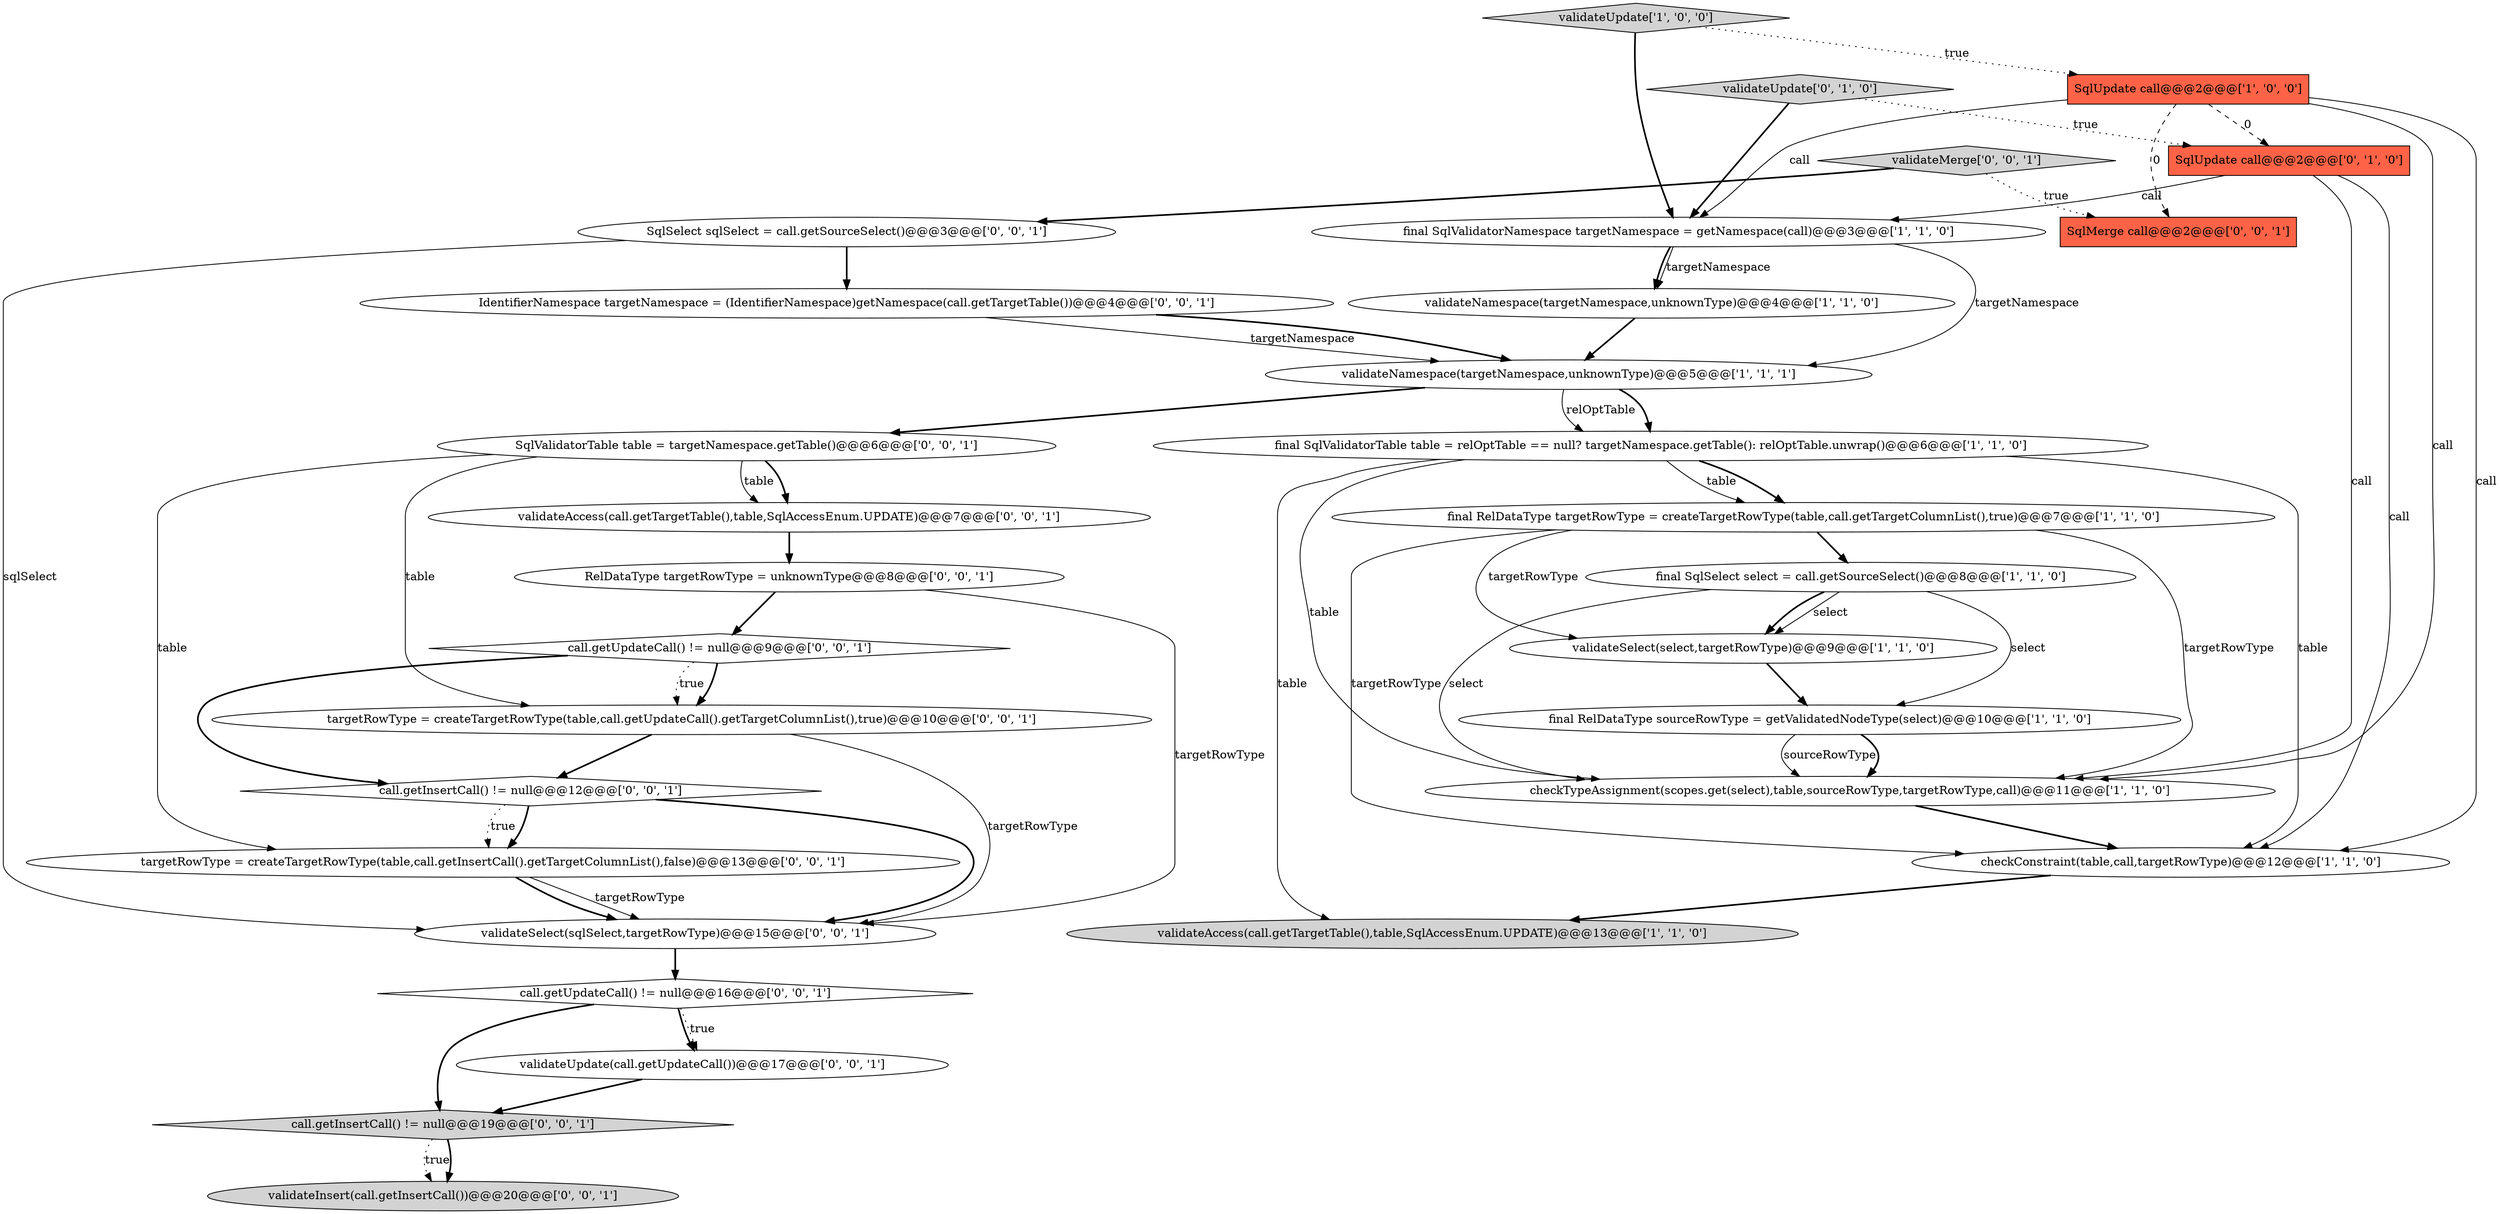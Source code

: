 digraph {
30 [style = filled, label = "validateAccess(call.getTargetTable(),table,SqlAccessEnum.UPDATE)@@@7@@@['0', '0', '1']", fillcolor = white, shape = ellipse image = "AAA0AAABBB3BBB"];
25 [style = filled, label = "call.getInsertCall() != null@@@12@@@['0', '0', '1']", fillcolor = white, shape = diamond image = "AAA0AAABBB3BBB"];
8 [style = filled, label = "validateNamespace(targetNamespace,unknownType)@@@4@@@['1', '1', '0']", fillcolor = white, shape = ellipse image = "AAA0AAABBB1BBB"];
11 [style = filled, label = "final SqlSelect select = call.getSourceSelect()@@@8@@@['1', '1', '0']", fillcolor = white, shape = ellipse image = "AAA0AAABBB1BBB"];
2 [style = filled, label = "final RelDataType targetRowType = createTargetRowType(table,call.getTargetColumnList(),true)@@@7@@@['1', '1', '0']", fillcolor = white, shape = ellipse image = "AAA0AAABBB1BBB"];
10 [style = filled, label = "checkConstraint(table,call,targetRowType)@@@12@@@['1', '1', '0']", fillcolor = white, shape = ellipse image = "AAA0AAABBB1BBB"];
20 [style = filled, label = "IdentifierNamespace targetNamespace = (IdentifierNamespace)getNamespace(call.getTargetTable())@@@4@@@['0', '0', '1']", fillcolor = white, shape = ellipse image = "AAA0AAABBB3BBB"];
24 [style = filled, label = "call.getUpdateCall() != null@@@9@@@['0', '0', '1']", fillcolor = white, shape = diamond image = "AAA0AAABBB3BBB"];
5 [style = filled, label = "SqlUpdate call@@@2@@@['1', '0', '0']", fillcolor = tomato, shape = box image = "AAA1AAABBB1BBB"];
6 [style = filled, label = "validateAccess(call.getTargetTable(),table,SqlAccessEnum.UPDATE)@@@13@@@['1', '1', '0']", fillcolor = lightgray, shape = ellipse image = "AAA0AAABBB1BBB"];
7 [style = filled, label = "final SqlValidatorTable table = relOptTable == null? targetNamespace.getTable(): relOptTable.unwrap()@@@6@@@['1', '1', '0']", fillcolor = white, shape = ellipse image = "AAA0AAABBB1BBB"];
17 [style = filled, label = "validateMerge['0', '0', '1']", fillcolor = lightgray, shape = diamond image = "AAA0AAABBB3BBB"];
21 [style = filled, label = "targetRowType = createTargetRowType(table,call.getUpdateCall().getTargetColumnList(),true)@@@10@@@['0', '0', '1']", fillcolor = white, shape = ellipse image = "AAA0AAABBB3BBB"];
27 [style = filled, label = "call.getInsertCall() != null@@@19@@@['0', '0', '1']", fillcolor = lightgray, shape = diamond image = "AAA0AAABBB3BBB"];
19 [style = filled, label = "targetRowType = createTargetRowType(table,call.getInsertCall().getTargetColumnList(),false)@@@13@@@['0', '0', '1']", fillcolor = white, shape = ellipse image = "AAA0AAABBB3BBB"];
12 [style = filled, label = "checkTypeAssignment(scopes.get(select),table,sourceRowType,targetRowType,call)@@@11@@@['1', '1', '0']", fillcolor = white, shape = ellipse image = "AAA0AAABBB1BBB"];
14 [style = filled, label = "validateUpdate['0', '1', '0']", fillcolor = lightgray, shape = diamond image = "AAA0AAABBB2BBB"];
29 [style = filled, label = "validateInsert(call.getInsertCall())@@@20@@@['0', '0', '1']", fillcolor = lightgray, shape = ellipse image = "AAA0AAABBB3BBB"];
23 [style = filled, label = "call.getUpdateCall() != null@@@16@@@['0', '0', '1']", fillcolor = white, shape = diamond image = "AAA0AAABBB3BBB"];
1 [style = filled, label = "validateNamespace(targetNamespace,unknownType)@@@5@@@['1', '1', '1']", fillcolor = white, shape = ellipse image = "AAA0AAABBB1BBB"];
15 [style = filled, label = "SqlMerge call@@@2@@@['0', '0', '1']", fillcolor = tomato, shape = box image = "AAA0AAABBB3BBB"];
26 [style = filled, label = "SqlValidatorTable table = targetNamespace.getTable()@@@6@@@['0', '0', '1']", fillcolor = white, shape = ellipse image = "AAA0AAABBB3BBB"];
9 [style = filled, label = "final RelDataType sourceRowType = getValidatedNodeType(select)@@@10@@@['1', '1', '0']", fillcolor = white, shape = ellipse image = "AAA0AAABBB1BBB"];
22 [style = filled, label = "validateSelect(sqlSelect,targetRowType)@@@15@@@['0', '0', '1']", fillcolor = white, shape = ellipse image = "AAA0AAABBB3BBB"];
4 [style = filled, label = "validateSelect(select,targetRowType)@@@9@@@['1', '1', '0']", fillcolor = white, shape = ellipse image = "AAA0AAABBB1BBB"];
28 [style = filled, label = "SqlSelect sqlSelect = call.getSourceSelect()@@@3@@@['0', '0', '1']", fillcolor = white, shape = ellipse image = "AAA0AAABBB3BBB"];
13 [style = filled, label = "SqlUpdate call@@@2@@@['0', '1', '0']", fillcolor = tomato, shape = box image = "AAA1AAABBB2BBB"];
16 [style = filled, label = "validateUpdate(call.getUpdateCall())@@@17@@@['0', '0', '1']", fillcolor = white, shape = ellipse image = "AAA0AAABBB3BBB"];
3 [style = filled, label = "validateUpdate['1', '0', '0']", fillcolor = lightgray, shape = diamond image = "AAA0AAABBB1BBB"];
0 [style = filled, label = "final SqlValidatorNamespace targetNamespace = getNamespace(call)@@@3@@@['1', '1', '0']", fillcolor = white, shape = ellipse image = "AAA0AAABBB1BBB"];
18 [style = filled, label = "RelDataType targetRowType = unknownType@@@8@@@['0', '0', '1']", fillcolor = white, shape = ellipse image = "AAA0AAABBB3BBB"];
5->13 [style = dashed, label="0"];
13->12 [style = solid, label="call"];
4->9 [style = bold, label=""];
23->16 [style = dotted, label="true"];
19->22 [style = solid, label="targetRowType"];
7->2 [style = solid, label="table"];
18->24 [style = bold, label=""];
23->16 [style = bold, label=""];
21->22 [style = solid, label="targetRowType"];
16->27 [style = bold, label=""];
2->4 [style = solid, label="targetRowType"];
25->22 [style = bold, label=""];
23->27 [style = bold, label=""];
28->20 [style = bold, label=""];
11->4 [style = solid, label="select"];
0->8 [style = solid, label="targetNamespace"];
11->4 [style = bold, label=""];
7->10 [style = solid, label="table"];
5->12 [style = solid, label="call"];
20->1 [style = solid, label="targetNamespace"];
20->1 [style = bold, label=""];
21->25 [style = bold, label=""];
1->26 [style = bold, label=""];
9->12 [style = solid, label="sourceRowType"];
30->18 [style = bold, label=""];
1->7 [style = bold, label=""];
11->9 [style = solid, label="select"];
10->6 [style = bold, label=""];
22->23 [style = bold, label=""];
14->13 [style = dotted, label="true"];
3->0 [style = bold, label=""];
26->30 [style = bold, label=""];
8->1 [style = bold, label=""];
13->0 [style = solid, label="call"];
17->28 [style = bold, label=""];
12->10 [style = bold, label=""];
3->5 [style = dotted, label="true"];
5->0 [style = solid, label="call"];
11->12 [style = solid, label="select"];
5->10 [style = solid, label="call"];
2->12 [style = solid, label="targetRowType"];
26->30 [style = solid, label="table"];
14->0 [style = bold, label=""];
24->21 [style = bold, label=""];
27->29 [style = dotted, label="true"];
17->15 [style = dotted, label="true"];
7->2 [style = bold, label=""];
24->25 [style = bold, label=""];
26->19 [style = solid, label="table"];
0->8 [style = bold, label=""];
25->19 [style = bold, label=""];
0->1 [style = solid, label="targetNamespace"];
26->21 [style = solid, label="table"];
9->12 [style = bold, label=""];
1->7 [style = solid, label="relOptTable"];
28->22 [style = solid, label="sqlSelect"];
7->12 [style = solid, label="table"];
13->10 [style = solid, label="call"];
27->29 [style = bold, label=""];
5->15 [style = dashed, label="0"];
7->6 [style = solid, label="table"];
2->10 [style = solid, label="targetRowType"];
18->22 [style = solid, label="targetRowType"];
19->22 [style = bold, label=""];
24->21 [style = dotted, label="true"];
2->11 [style = bold, label=""];
25->19 [style = dotted, label="true"];
}
